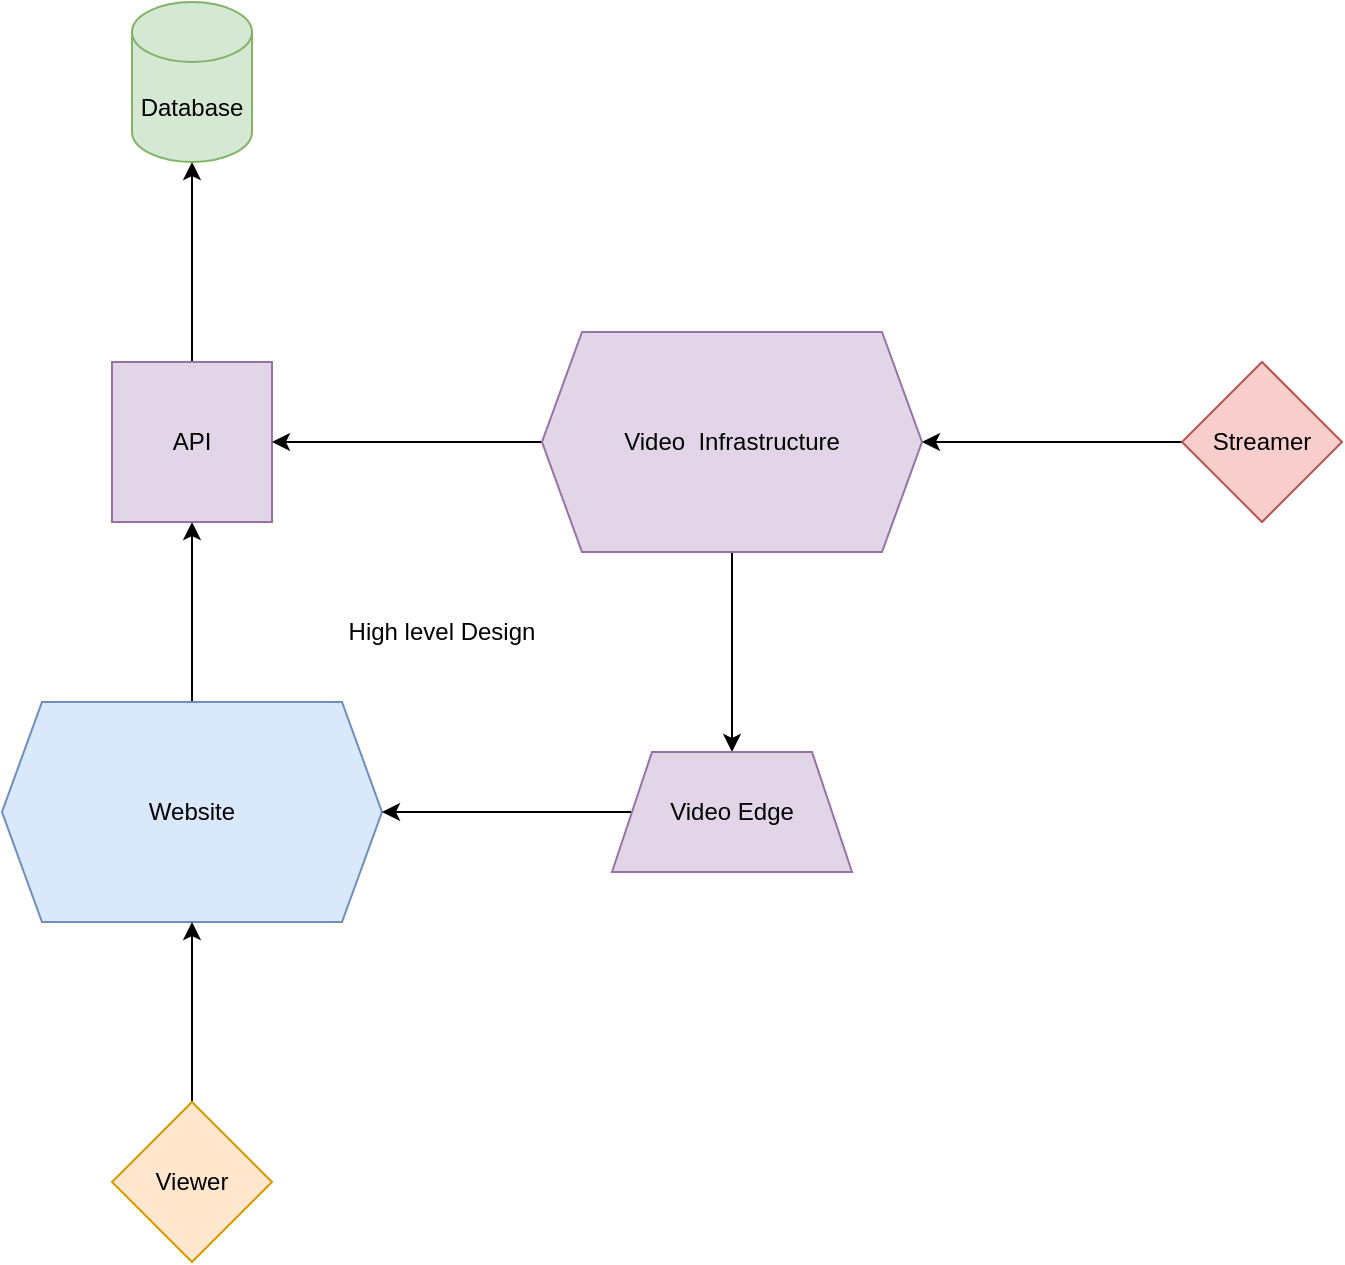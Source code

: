 <mxfile version="20.6.0" type="device"><diagram id="COABxowwXm3VsXxxJkeh" name="Page-1"><mxGraphModel dx="1718" dy="881" grid="1" gridSize="10" guides="1" tooltips="1" connect="1" arrows="1" fold="1" page="0" pageScale="1" pageWidth="850" pageHeight="1100" math="0" shadow="0"><root><mxCell id="0"/><mxCell id="1" parent="0"/><mxCell id="3uUeXiCPSm_uP371v2g9-7" style="edgeStyle=orthogonalEdgeStyle;rounded=0;orthogonalLoop=1;jettySize=auto;html=1;entryX=0.5;entryY=1;entryDx=0;entryDy=0;" edge="1" parent="1" source="3uUeXiCPSm_uP371v2g9-2" target="3uUeXiCPSm_uP371v2g9-4"><mxGeometry relative="1" as="geometry"/></mxCell><mxCell id="3uUeXiCPSm_uP371v2g9-2" value="Website" style="shape=hexagon;perimeter=hexagonPerimeter2;whiteSpace=wrap;html=1;fixedSize=1;fillColor=#dae8fc;strokeColor=#6c8ebf;" vertex="1" parent="1"><mxGeometry x="270" y="440" width="190" height="110" as="geometry"/></mxCell><mxCell id="3uUeXiCPSm_uP371v2g9-12" style="edgeStyle=orthogonalEdgeStyle;rounded=0;orthogonalLoop=1;jettySize=auto;html=1;entryX=0.5;entryY=1;entryDx=0;entryDy=0;entryPerimeter=0;" edge="1" parent="1" source="3uUeXiCPSm_uP371v2g9-4" target="3uUeXiCPSm_uP371v2g9-11"><mxGeometry relative="1" as="geometry"/></mxCell><mxCell id="3uUeXiCPSm_uP371v2g9-4" value="API" style="whiteSpace=wrap;html=1;aspect=fixed;fillColor=#e1d5e7;strokeColor=#9673a6;" vertex="1" parent="1"><mxGeometry x="325" y="270" width="80" height="80" as="geometry"/></mxCell><mxCell id="3uUeXiCPSm_uP371v2g9-9" style="edgeStyle=orthogonalEdgeStyle;rounded=0;orthogonalLoop=1;jettySize=auto;html=1;entryX=0.5;entryY=1;entryDx=0;entryDy=0;" edge="1" parent="1" source="3uUeXiCPSm_uP371v2g9-8" target="3uUeXiCPSm_uP371v2g9-2"><mxGeometry relative="1" as="geometry"/></mxCell><mxCell id="3uUeXiCPSm_uP371v2g9-8" value="Viewer" style="rhombus;whiteSpace=wrap;html=1;fillColor=#ffe6cc;strokeColor=#d79b00;" vertex="1" parent="1"><mxGeometry x="325" y="640" width="80" height="80" as="geometry"/></mxCell><mxCell id="3uUeXiCPSm_uP371v2g9-15" style="edgeStyle=orthogonalEdgeStyle;rounded=0;orthogonalLoop=1;jettySize=auto;html=1;entryX=1;entryY=0.5;entryDx=0;entryDy=0;" edge="1" parent="1" source="3uUeXiCPSm_uP371v2g9-10" target="3uUeXiCPSm_uP371v2g9-13"><mxGeometry relative="1" as="geometry"/></mxCell><mxCell id="3uUeXiCPSm_uP371v2g9-10" value="Streamer" style="rhombus;whiteSpace=wrap;html=1;fillColor=#f8cecc;strokeColor=#b85450;" vertex="1" parent="1"><mxGeometry x="860" y="270" width="80" height="80" as="geometry"/></mxCell><mxCell id="3uUeXiCPSm_uP371v2g9-11" value="Database" style="shape=cylinder3;whiteSpace=wrap;html=1;boundedLbl=1;backgroundOutline=1;size=15;fillColor=#d5e8d4;strokeColor=#82b366;" vertex="1" parent="1"><mxGeometry x="335" y="90" width="60" height="80" as="geometry"/></mxCell><mxCell id="3uUeXiCPSm_uP371v2g9-14" style="edgeStyle=orthogonalEdgeStyle;rounded=0;orthogonalLoop=1;jettySize=auto;html=1;" edge="1" parent="1" source="3uUeXiCPSm_uP371v2g9-13" target="3uUeXiCPSm_uP371v2g9-4"><mxGeometry relative="1" as="geometry"/></mxCell><mxCell id="3uUeXiCPSm_uP371v2g9-19" style="edgeStyle=orthogonalEdgeStyle;rounded=0;orthogonalLoop=1;jettySize=auto;html=1;entryX=0.5;entryY=0;entryDx=0;entryDy=0;" edge="1" parent="1" source="3uUeXiCPSm_uP371v2g9-13" target="3uUeXiCPSm_uP371v2g9-18"><mxGeometry relative="1" as="geometry"/></mxCell><mxCell id="3uUeXiCPSm_uP371v2g9-13" value="Video&amp;nbsp; Infrastructure" style="shape=hexagon;perimeter=hexagonPerimeter2;whiteSpace=wrap;html=1;fixedSize=1;fillColor=#e1d5e7;strokeColor=#9673a6;" vertex="1" parent="1"><mxGeometry x="540" y="255" width="190" height="110" as="geometry"/></mxCell><mxCell id="3uUeXiCPSm_uP371v2g9-17" value="High level Design" style="text;html=1;strokeColor=none;fillColor=none;align=center;verticalAlign=middle;whiteSpace=wrap;rounded=0;" vertex="1" parent="1"><mxGeometry x="430" y="380" width="120" height="50" as="geometry"/></mxCell><mxCell id="3uUeXiCPSm_uP371v2g9-20" style="edgeStyle=orthogonalEdgeStyle;rounded=0;orthogonalLoop=1;jettySize=auto;html=1;" edge="1" parent="1" source="3uUeXiCPSm_uP371v2g9-18" target="3uUeXiCPSm_uP371v2g9-2"><mxGeometry relative="1" as="geometry"/></mxCell><mxCell id="3uUeXiCPSm_uP371v2g9-18" value="Video Edge" style="shape=trapezoid;perimeter=trapezoidPerimeter;whiteSpace=wrap;html=1;fixedSize=1;fillColor=#e1d5e7;strokeColor=#9673a6;" vertex="1" parent="1"><mxGeometry x="575" y="465" width="120" height="60" as="geometry"/></mxCell></root></mxGraphModel></diagram></mxfile>